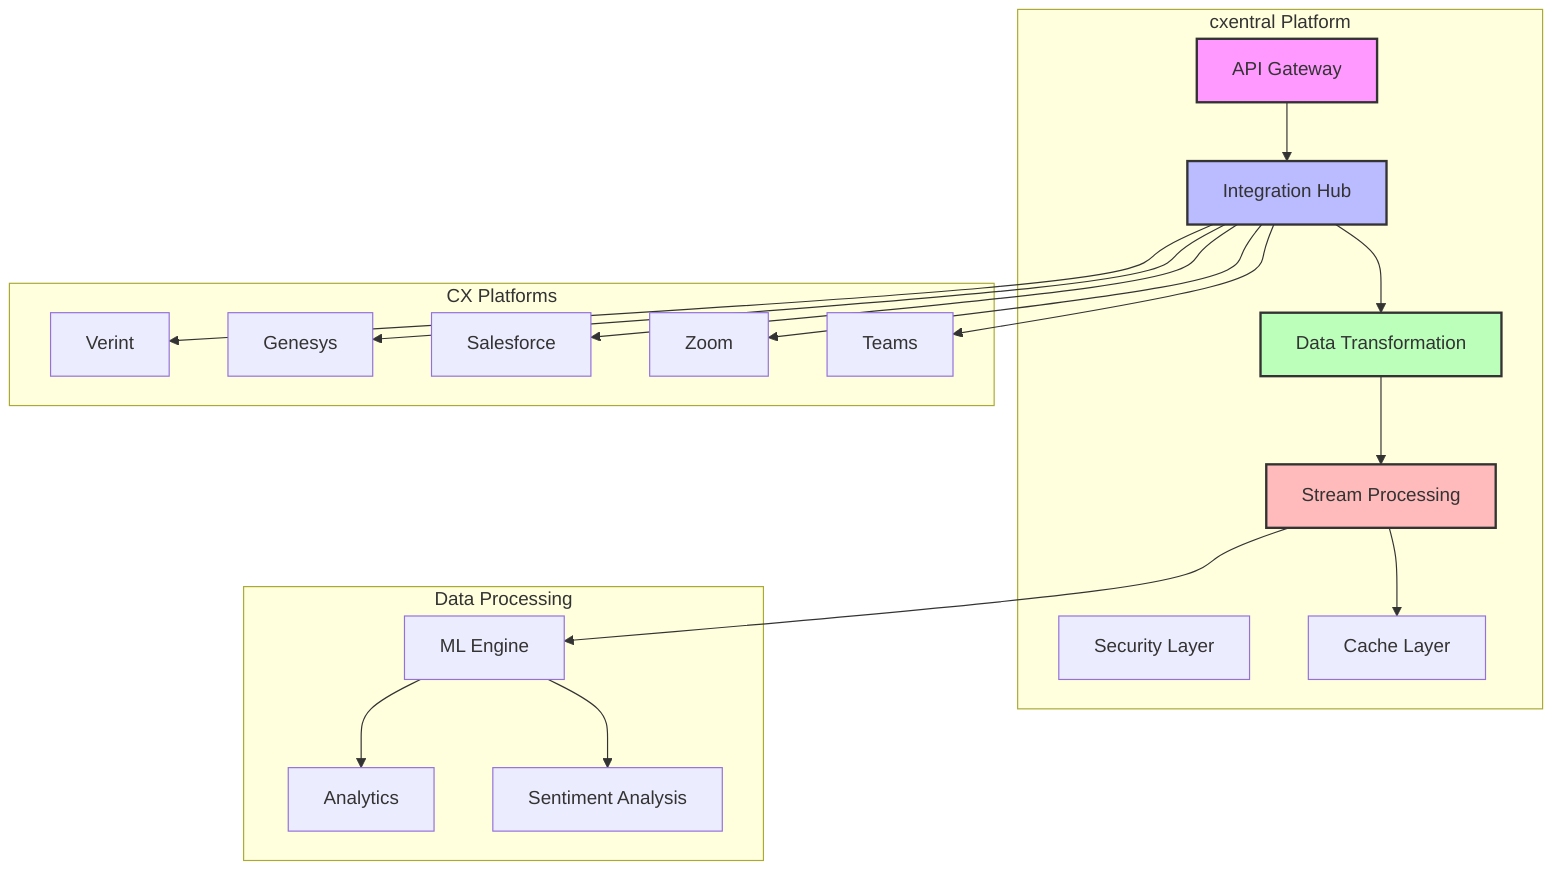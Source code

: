 graph TB
    subgraph "cxentral Platform"
        API[API Gateway]
        INT[Integration Hub]
        ETL[Data Transformation]
        SEC[Security Layer]
        STREAM[Stream Processing]
        CACHE[Cache Layer]
    end

    subgraph "CX Platforms"
        V[Verint]
        G[Genesys]
        SF[Salesforce]
        ZM[Zoom]
        T[Teams]
    end

    subgraph "Data Processing"
        ML[ML Engine]
        ANLX[Analytics]
        SENT[Sentiment Analysis]
    end

    API --> INT
    INT --> ETL
    ETL --> STREAM
    STREAM --> CACHE

    INT --> V
    INT --> G
    INT --> SF
    INT --> ZM
    INT --> T

    STREAM --> ML
    ML --> ANLX
    ML --> SENT

    style API fill:#f9f,stroke:#333,stroke-width:2px
    style INT fill:#bbf,stroke:#333,stroke-width:2px
    style ETL fill:#bfb,stroke:#333,stroke-width:2px
    style STREAM fill:#fbb,stroke:#333,stroke-width:2px